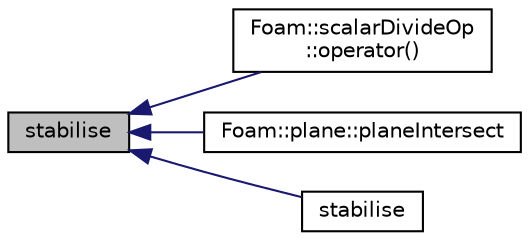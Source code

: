 digraph "stabilise"
{
  bgcolor="transparent";
  edge [fontname="Helvetica",fontsize="10",labelfontname="Helvetica",labelfontsize="10"];
  node [fontname="Helvetica",fontsize="10",shape=record];
  rankdir="LR";
  Node1 [label="stabilise",height=0.2,width=0.4,color="black", fillcolor="grey75", style="filled" fontcolor="black"];
  Node1 -> Node2 [dir="back",color="midnightblue",fontsize="10",style="solid",fontname="Helvetica"];
  Node2 [label="Foam::scalarDivideOp\l::operator()",height=0.2,width=0.4,color="black",URL="$structFoam_1_1scalarDivideOp.html#a2aaecf61ee58993d79c34f97ba046353"];
  Node1 -> Node3 [dir="back",color="midnightblue",fontsize="10",style="solid",fontname="Helvetica"];
  Node3 [label="Foam::plane::planeIntersect",height=0.2,width=0.4,color="black",URL="$classFoam_1_1plane.html#ae7646f3f017d53cda9ab5c43ffcc5bd3",tooltip="Return the cutting line between this plane and another. "];
  Node1 -> Node4 [dir="back",color="midnightblue",fontsize="10",style="solid",fontname="Helvetica"];
  Node4 [label="stabilise",height=0.2,width=0.4,color="black",URL="$namespaceFoam.html#a5cf172e20bffc3b6571fe2788aaea226"];
}
